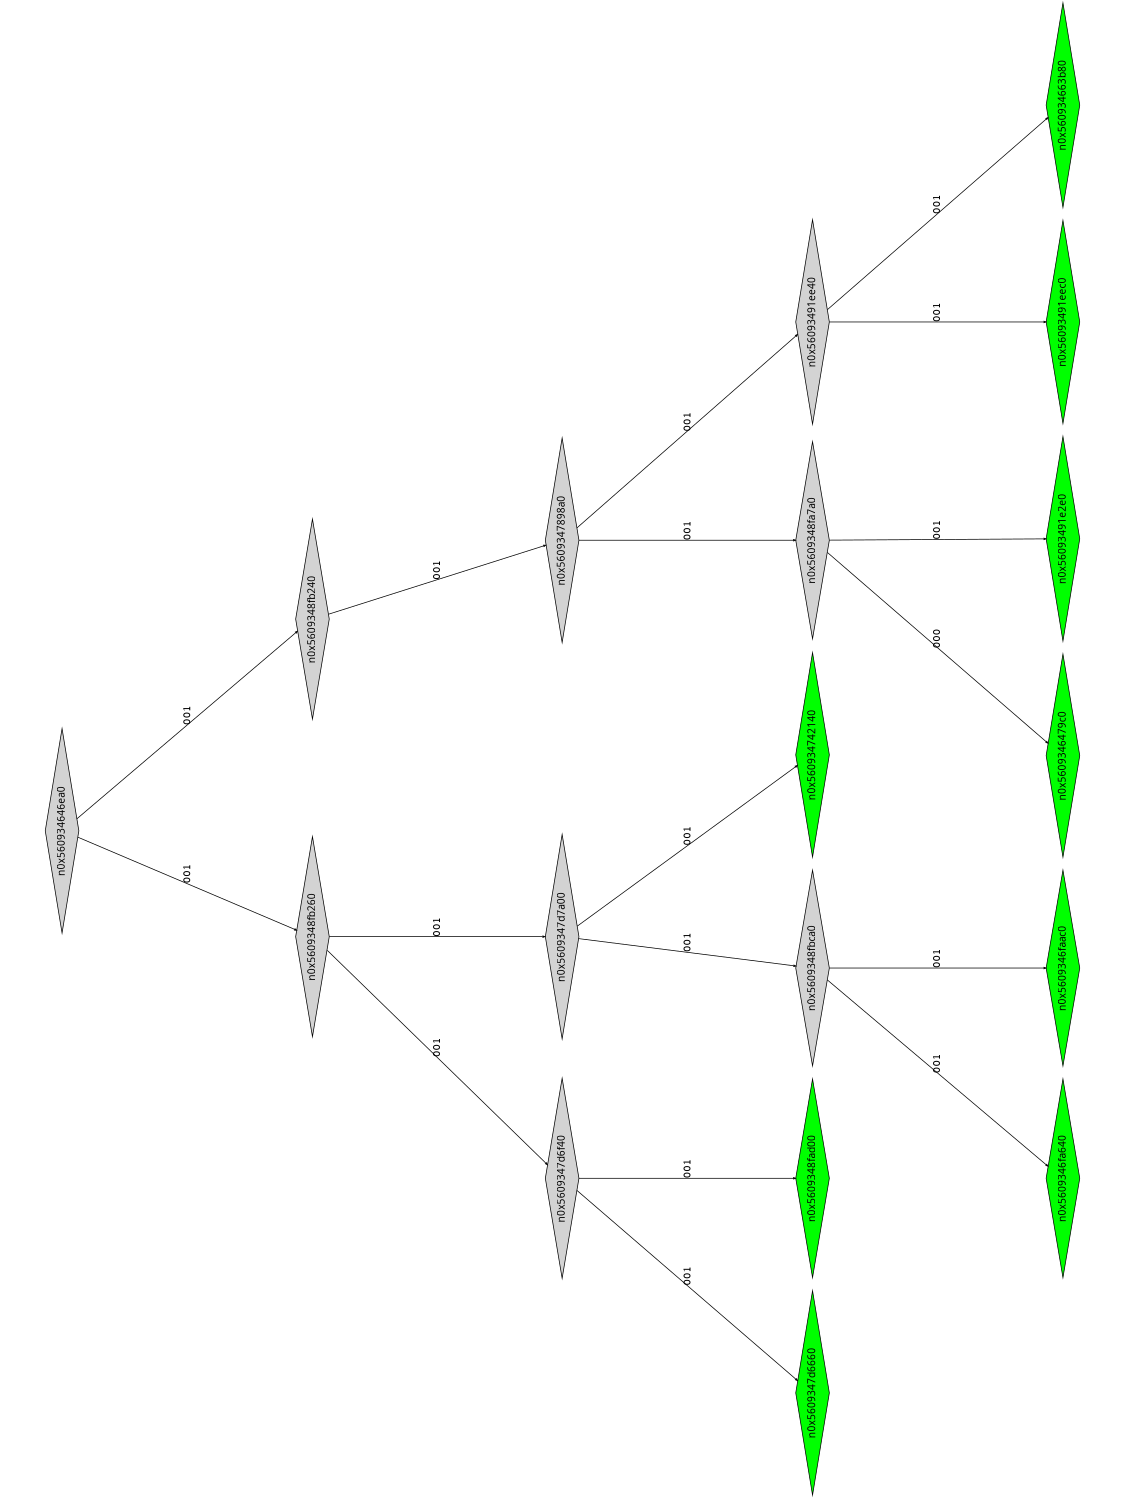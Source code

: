 digraph G {
	size="10,7.5";
	ratio=fill;
	rotate=90;
	center = "true";
	node [style="filled",width=.1,height=.1,fontname="Terminus"]
	edge [arrowsize=.3]
	n0x560934646ea0 [shape=diamond];
	n0x560934646ea0 -> n0x5609348fb260 [label=001];
	n0x560934646ea0 -> n0x5609348fb240 [label=001];
	n0x5609348fb240 [shape=diamond];
	n0x5609348fb240 -> n0x5609347898a0 [label=001];
	n0x5609347898a0 [shape=diamond];
	n0x5609347898a0 -> n0x5609348fa7a0 [label=001];
	n0x5609347898a0 -> n0x56093491ee40 [label=001];
	n0x56093491ee40 [shape=diamond];
	n0x56093491ee40 -> n0x56093491eec0 [label=001];
	n0x56093491ee40 -> n0x560934663b80 [label=001];
	n0x560934663b80 [shape=diamond,fillcolor=green];
	n0x56093491eec0 [shape=diamond,fillcolor=green];
	n0x5609348fa7a0 [shape=diamond];
	n0x5609348fa7a0 -> n0x5609346479c0 [label=000];
	n0x5609348fa7a0 -> n0x56093491e2e0 [label=001];
	n0x56093491e2e0 [shape=diamond,fillcolor=green];
	n0x5609346479c0 [shape=diamond,fillcolor=green];
	n0x5609348fb260 [shape=diamond];
	n0x5609348fb260 -> n0x5609347d6f40 [label=001];
	n0x5609348fb260 -> n0x5609347d7a00 [label=001];
	n0x5609347d7a00 [shape=diamond];
	n0x5609347d7a00 -> n0x5609348fbca0 [label=001];
	n0x5609347d7a00 -> n0x560934742140 [label=001];
	n0x560934742140 [shape=diamond,fillcolor=green];
	n0x5609348fbca0 [shape=diamond];
	n0x5609348fbca0 -> n0x5609346fa640 [label=001];
	n0x5609348fbca0 -> n0x5609346faac0 [label=001];
	n0x5609346faac0 [shape=diamond,fillcolor=green];
	n0x5609346fa640 [shape=diamond,fillcolor=green];
	n0x5609347d6f40 [shape=diamond];
	n0x5609347d6f40 -> n0x5609347d6660 [label=001];
	n0x5609347d6f40 -> n0x5609348fad00 [label=001];
	n0x5609348fad00 [shape=diamond,fillcolor=green];
	n0x5609347d6660 [shape=diamond,fillcolor=green];
}
